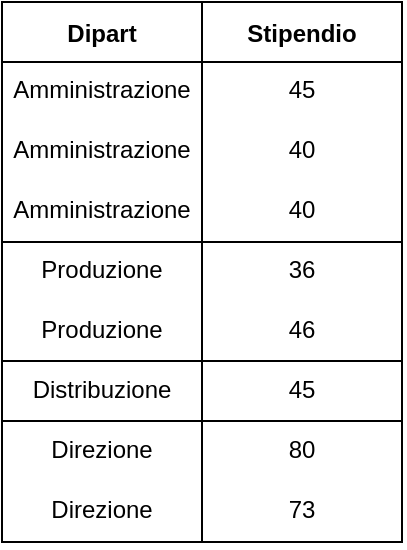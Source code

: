 <mxfile version="20.7.4" type="device"><diagram id="n2tzChIhWR2wru7YtLmf" name="Pagina-1"><mxGraphModel dx="683" dy="402" grid="1" gridSize="10" guides="1" tooltips="1" connect="1" arrows="1" fold="1" page="1" pageScale="1" pageWidth="1169" pageHeight="827" math="0" shadow="0"><root><mxCell id="0"/><mxCell id="1" parent="0"/><mxCell id="PKQ20t5gl7po0gBwH-ja-161" value="Dipart" style="swimlane;startSize=30;fontStyle=1" parent="1" vertex="1"><mxGeometry x="40" y="80" width="100" height="270" as="geometry"/></mxCell><mxCell id="537j34NwyuqEo9UeEkDE-2" value="" style="endArrow=none;html=1;rounded=0;" edge="1" parent="PKQ20t5gl7po0gBwH-ja-161"><mxGeometry width="50" height="50" relative="1" as="geometry"><mxPoint y="120" as="sourcePoint"/><mxPoint x="200" y="120" as="targetPoint"/></mxGeometry></mxCell><mxCell id="PKQ20t5gl7po0gBwH-ja-162" value="Amministrazione" style="text;strokeColor=none;fillColor=none;spacingLeft=4;spacingRight=4;overflow=hidden;rotatable=0;points=[[0,0.5],[1,0.5]];portConstraint=eastwest;fontSize=12;align=center;" parent="PKQ20t5gl7po0gBwH-ja-161" vertex="1"><mxGeometry y="30" width="100" height="30" as="geometry"/></mxCell><mxCell id="PKQ20t5gl7po0gBwH-ja-165" value="Amministrazione" style="text;strokeColor=none;fillColor=none;spacingLeft=4;spacingRight=4;overflow=hidden;rotatable=0;points=[[0,0.5],[1,0.5]];portConstraint=eastwest;fontSize=12;align=center;" parent="PKQ20t5gl7po0gBwH-ja-161" vertex="1"><mxGeometry y="60" width="100" height="30" as="geometry"/></mxCell><mxCell id="tePDY9cB7B8-ewXlKzno-28" value="40" style="text;strokeColor=none;fillColor=none;spacingLeft=4;spacingRight=4;overflow=hidden;rotatable=0;points=[[0,0.5],[1,0.5]];portConstraint=eastwest;fontSize=12;align=center;" parent="PKQ20t5gl7po0gBwH-ja-161" vertex="1"><mxGeometry x="100" y="60" width="100" height="30" as="geometry"/></mxCell><mxCell id="SJmphC5SqXcE5F161kws-3" value="Amministrazione" style="text;strokeColor=none;fillColor=none;spacingLeft=4;spacingRight=4;overflow=hidden;rotatable=0;points=[[0,0.5],[1,0.5]];portConstraint=eastwest;fontSize=12;align=center;" parent="PKQ20t5gl7po0gBwH-ja-161" vertex="1"><mxGeometry y="90" width="100" height="30" as="geometry"/></mxCell><mxCell id="SJmphC5SqXcE5F161kws-7" value="40" style="text;strokeColor=none;fillColor=none;spacingLeft=4;spacingRight=4;overflow=hidden;rotatable=0;points=[[0,0.5],[1,0.5]];portConstraint=eastwest;fontSize=12;align=center;" parent="PKQ20t5gl7po0gBwH-ja-161" vertex="1"><mxGeometry x="100" y="90" width="100" height="30" as="geometry"/></mxCell><mxCell id="PKQ20t5gl7po0gBwH-ja-163" value="Produzione" style="text;strokeColor=none;fillColor=none;spacingLeft=4;spacingRight=4;overflow=hidden;rotatable=0;points=[[0,0.5],[1,0.5]];portConstraint=eastwest;fontSize=12;align=center;" parent="PKQ20t5gl7po0gBwH-ja-161" vertex="1"><mxGeometry y="120" width="100" height="30" as="geometry"/></mxCell><mxCell id="tePDY9cB7B8-ewXlKzno-27" value="36" style="text;strokeColor=none;fillColor=none;spacingLeft=4;spacingRight=4;overflow=hidden;rotatable=0;points=[[0,0.5],[1,0.5]];portConstraint=eastwest;fontSize=12;align=center;" parent="PKQ20t5gl7po0gBwH-ja-161" vertex="1"><mxGeometry x="100" y="120" width="100" height="30" as="geometry"/></mxCell><mxCell id="SJmphC5SqXcE5F161kws-4" value="Produzione" style="text;strokeColor=none;fillColor=none;spacingLeft=4;spacingRight=4;overflow=hidden;rotatable=0;points=[[0,0.5],[1,0.5]];portConstraint=eastwest;fontSize=12;align=center;" parent="PKQ20t5gl7po0gBwH-ja-161" vertex="1"><mxGeometry y="150" width="100" height="30" as="geometry"/></mxCell><mxCell id="SJmphC5SqXcE5F161kws-8" value="46" style="text;strokeColor=none;fillColor=none;spacingLeft=4;spacingRight=4;overflow=hidden;rotatable=0;points=[[0,0.5],[1,0.5]];portConstraint=eastwest;fontSize=12;align=center;" parent="PKQ20t5gl7po0gBwH-ja-161" vertex="1"><mxGeometry x="100" y="150" width="100" height="30" as="geometry"/></mxCell><mxCell id="PKQ20t5gl7po0gBwH-ja-166" value="Distribuzione" style="text;strokeColor=none;fillColor=none;spacingLeft=4;spacingRight=4;overflow=hidden;rotatable=0;points=[[0,0.5],[1,0.5]];portConstraint=eastwest;fontSize=12;align=center;" parent="PKQ20t5gl7po0gBwH-ja-161" vertex="1"><mxGeometry y="180" width="100" height="30" as="geometry"/></mxCell><mxCell id="SJmphC5SqXcE5F161kws-1" value="Direzione" style="text;strokeColor=none;fillColor=none;spacingLeft=4;spacingRight=4;overflow=hidden;rotatable=0;points=[[0,0.5],[1,0.5]];portConstraint=eastwest;fontSize=12;align=center;" parent="PKQ20t5gl7po0gBwH-ja-161" vertex="1"><mxGeometry y="210" width="100" height="30" as="geometry"/></mxCell><mxCell id="tePDY9cB7B8-ewXlKzno-29" value="45" style="text;strokeColor=none;fillColor=none;spacingLeft=4;spacingRight=4;overflow=hidden;rotatable=0;points=[[0,0.5],[1,0.5]];portConstraint=eastwest;fontSize=12;align=center;" parent="PKQ20t5gl7po0gBwH-ja-161" vertex="1"><mxGeometry x="100" y="180" width="100" height="30" as="geometry"/></mxCell><mxCell id="SJmphC5SqXcE5F161kws-5" value="80" style="text;strokeColor=none;fillColor=none;spacingLeft=4;spacingRight=4;overflow=hidden;rotatable=0;points=[[0,0.5],[1,0.5]];portConstraint=eastwest;fontSize=12;align=center;" parent="PKQ20t5gl7po0gBwH-ja-161" vertex="1"><mxGeometry x="100" y="210" width="100" height="30" as="geometry"/></mxCell><mxCell id="SJmphC5SqXcE5F161kws-6" value="73" style="text;strokeColor=none;fillColor=none;spacingLeft=4;spacingRight=4;overflow=hidden;rotatable=0;points=[[0,0.5],[1,0.5]];portConstraint=eastwest;fontSize=12;align=center;" parent="PKQ20t5gl7po0gBwH-ja-161" vertex="1"><mxGeometry x="100" y="240" width="100" height="30" as="geometry"/></mxCell><mxCell id="SJmphC5SqXcE5F161kws-2" value="Direzione" style="text;strokeColor=none;fillColor=none;spacingLeft=4;spacingRight=4;overflow=hidden;rotatable=0;points=[[0,0.5],[1,0.5]];portConstraint=eastwest;fontSize=12;align=center;" parent="PKQ20t5gl7po0gBwH-ja-161" vertex="1"><mxGeometry y="240" width="100" height="30" as="geometry"/></mxCell><mxCell id="tePDY9cB7B8-ewXlKzno-26" value="45" style="text;strokeColor=none;fillColor=none;spacingLeft=4;spacingRight=4;overflow=hidden;rotatable=0;points=[[0,0.5],[1,0.5]];portConstraint=eastwest;fontSize=12;align=center;" parent="PKQ20t5gl7po0gBwH-ja-161" vertex="1"><mxGeometry x="100" y="30" width="100" height="30" as="geometry"/></mxCell><mxCell id="tePDY9cB7B8-ewXlKzno-25" value="Stipendio" style="swimlane;startSize=30;fontStyle=1" parent="1" vertex="1"><mxGeometry x="140" y="80" width="100" height="270" as="geometry"/></mxCell><mxCell id="537j34NwyuqEo9UeEkDE-3" value="" style="endArrow=none;html=1;rounded=0;" edge="1" parent="tePDY9cB7B8-ewXlKzno-25"><mxGeometry width="50" height="50" relative="1" as="geometry"><mxPoint x="-100" y="179.52" as="sourcePoint"/><mxPoint x="100" y="179.52" as="targetPoint"/></mxGeometry></mxCell><mxCell id="537j34NwyuqEo9UeEkDE-4" value="" style="endArrow=none;html=1;rounded=0;" edge="1" parent="tePDY9cB7B8-ewXlKzno-25"><mxGeometry width="50" height="50" relative="1" as="geometry"><mxPoint x="-100" y="209.52" as="sourcePoint"/><mxPoint x="100" y="209.52" as="targetPoint"/></mxGeometry></mxCell></root></mxGraphModel></diagram></mxfile>